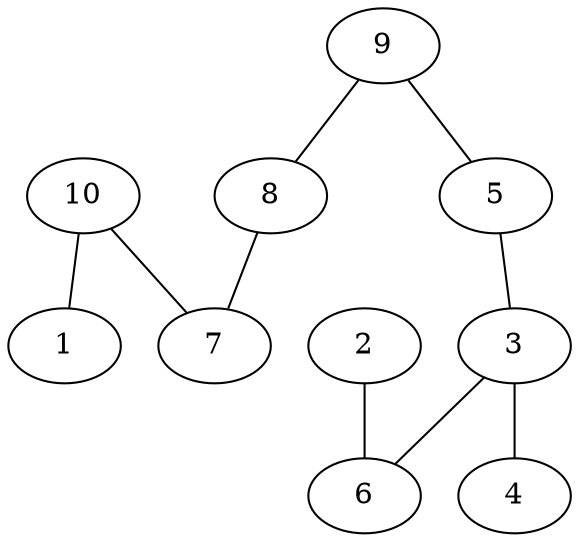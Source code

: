 graph{
1;
10;
7;
8;
9;
5;
3;
6;
2;
4;
10 -- 1 ;
10 -- 7 ;
8 -- 7 ;
9 -- 8 ;
9 -- 5 ;
5 -- 3 ;
3 -- 6 ;
2 -- 6 ;
3 -- 4 ;
}